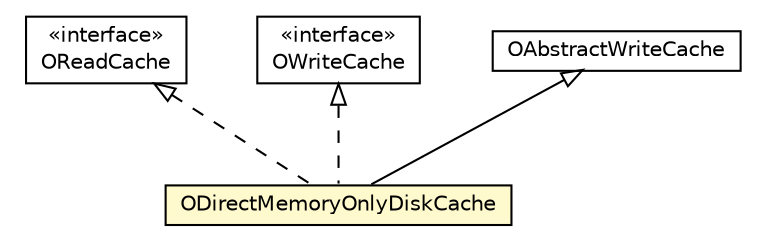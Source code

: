#!/usr/local/bin/dot
#
# Class diagram 
# Generated by UMLGraph version R5_6-24-gf6e263 (http://www.umlgraph.org/)
#

digraph G {
	edge [fontname="Helvetica",fontsize=10,labelfontname="Helvetica",labelfontsize=10];
	node [fontname="Helvetica",fontsize=10,shape=plaintext];
	nodesep=0.25;
	ranksep=0.5;
	// com.orientechnologies.orient.core.storage.impl.memory.ODirectMemoryOnlyDiskCache
	c1476507 [label=<<table title="com.orientechnologies.orient.core.storage.impl.memory.ODirectMemoryOnlyDiskCache" border="0" cellborder="1" cellspacing="0" cellpadding="2" port="p" bgcolor="lemonChiffon" href="./ODirectMemoryOnlyDiskCache.html">
		<tr><td><table border="0" cellspacing="0" cellpadding="1">
<tr><td align="center" balign="center"> ODirectMemoryOnlyDiskCache </td></tr>
		</table></td></tr>
		</table>>, URL="./ODirectMemoryOnlyDiskCache.html", fontname="Helvetica", fontcolor="black", fontsize=10.0];
	// com.orientechnologies.orient.core.storage.cache.OReadCache
	c1476511 [label=<<table title="com.orientechnologies.orient.core.storage.cache.OReadCache" border="0" cellborder="1" cellspacing="0" cellpadding="2" port="p" href="../../cache/OReadCache.html">
		<tr><td><table border="0" cellspacing="0" cellpadding="1">
<tr><td align="center" balign="center"> &#171;interface&#187; </td></tr>
<tr><td align="center" balign="center"> OReadCache </td></tr>
		</table></td></tr>
		</table>>, URL="../../cache/OReadCache.html", fontname="Helvetica", fontcolor="black", fontsize=10.0];
	// com.orientechnologies.orient.core.storage.cache.OWriteCache
	c1476512 [label=<<table title="com.orientechnologies.orient.core.storage.cache.OWriteCache" border="0" cellborder="1" cellspacing="0" cellpadding="2" port="p" href="../../cache/OWriteCache.html">
		<tr><td><table border="0" cellspacing="0" cellpadding="1">
<tr><td align="center" balign="center"> &#171;interface&#187; </td></tr>
<tr><td align="center" balign="center"> OWriteCache </td></tr>
		</table></td></tr>
		</table>>, URL="../../cache/OWriteCache.html", fontname="Helvetica", fontcolor="black", fontsize=10.0];
	// com.orientechnologies.orient.core.storage.cache.OAbstractWriteCache
	c1476514 [label=<<table title="com.orientechnologies.orient.core.storage.cache.OAbstractWriteCache" border="0" cellborder="1" cellspacing="0" cellpadding="2" port="p" href="../../cache/OAbstractWriteCache.html">
		<tr><td><table border="0" cellspacing="0" cellpadding="1">
<tr><td align="center" balign="center"> OAbstractWriteCache </td></tr>
		</table></td></tr>
		</table>>, URL="../../cache/OAbstractWriteCache.html", fontname="Helvetica", fontcolor="black", fontsize=10.0];
	//com.orientechnologies.orient.core.storage.impl.memory.ODirectMemoryOnlyDiskCache extends com.orientechnologies.orient.core.storage.cache.OAbstractWriteCache
	c1476514:p -> c1476507:p [dir=back,arrowtail=empty];
	//com.orientechnologies.orient.core.storage.impl.memory.ODirectMemoryOnlyDiskCache implements com.orientechnologies.orient.core.storage.cache.OReadCache
	c1476511:p -> c1476507:p [dir=back,arrowtail=empty,style=dashed];
	//com.orientechnologies.orient.core.storage.impl.memory.ODirectMemoryOnlyDiskCache implements com.orientechnologies.orient.core.storage.cache.OWriteCache
	c1476512:p -> c1476507:p [dir=back,arrowtail=empty,style=dashed];
}

